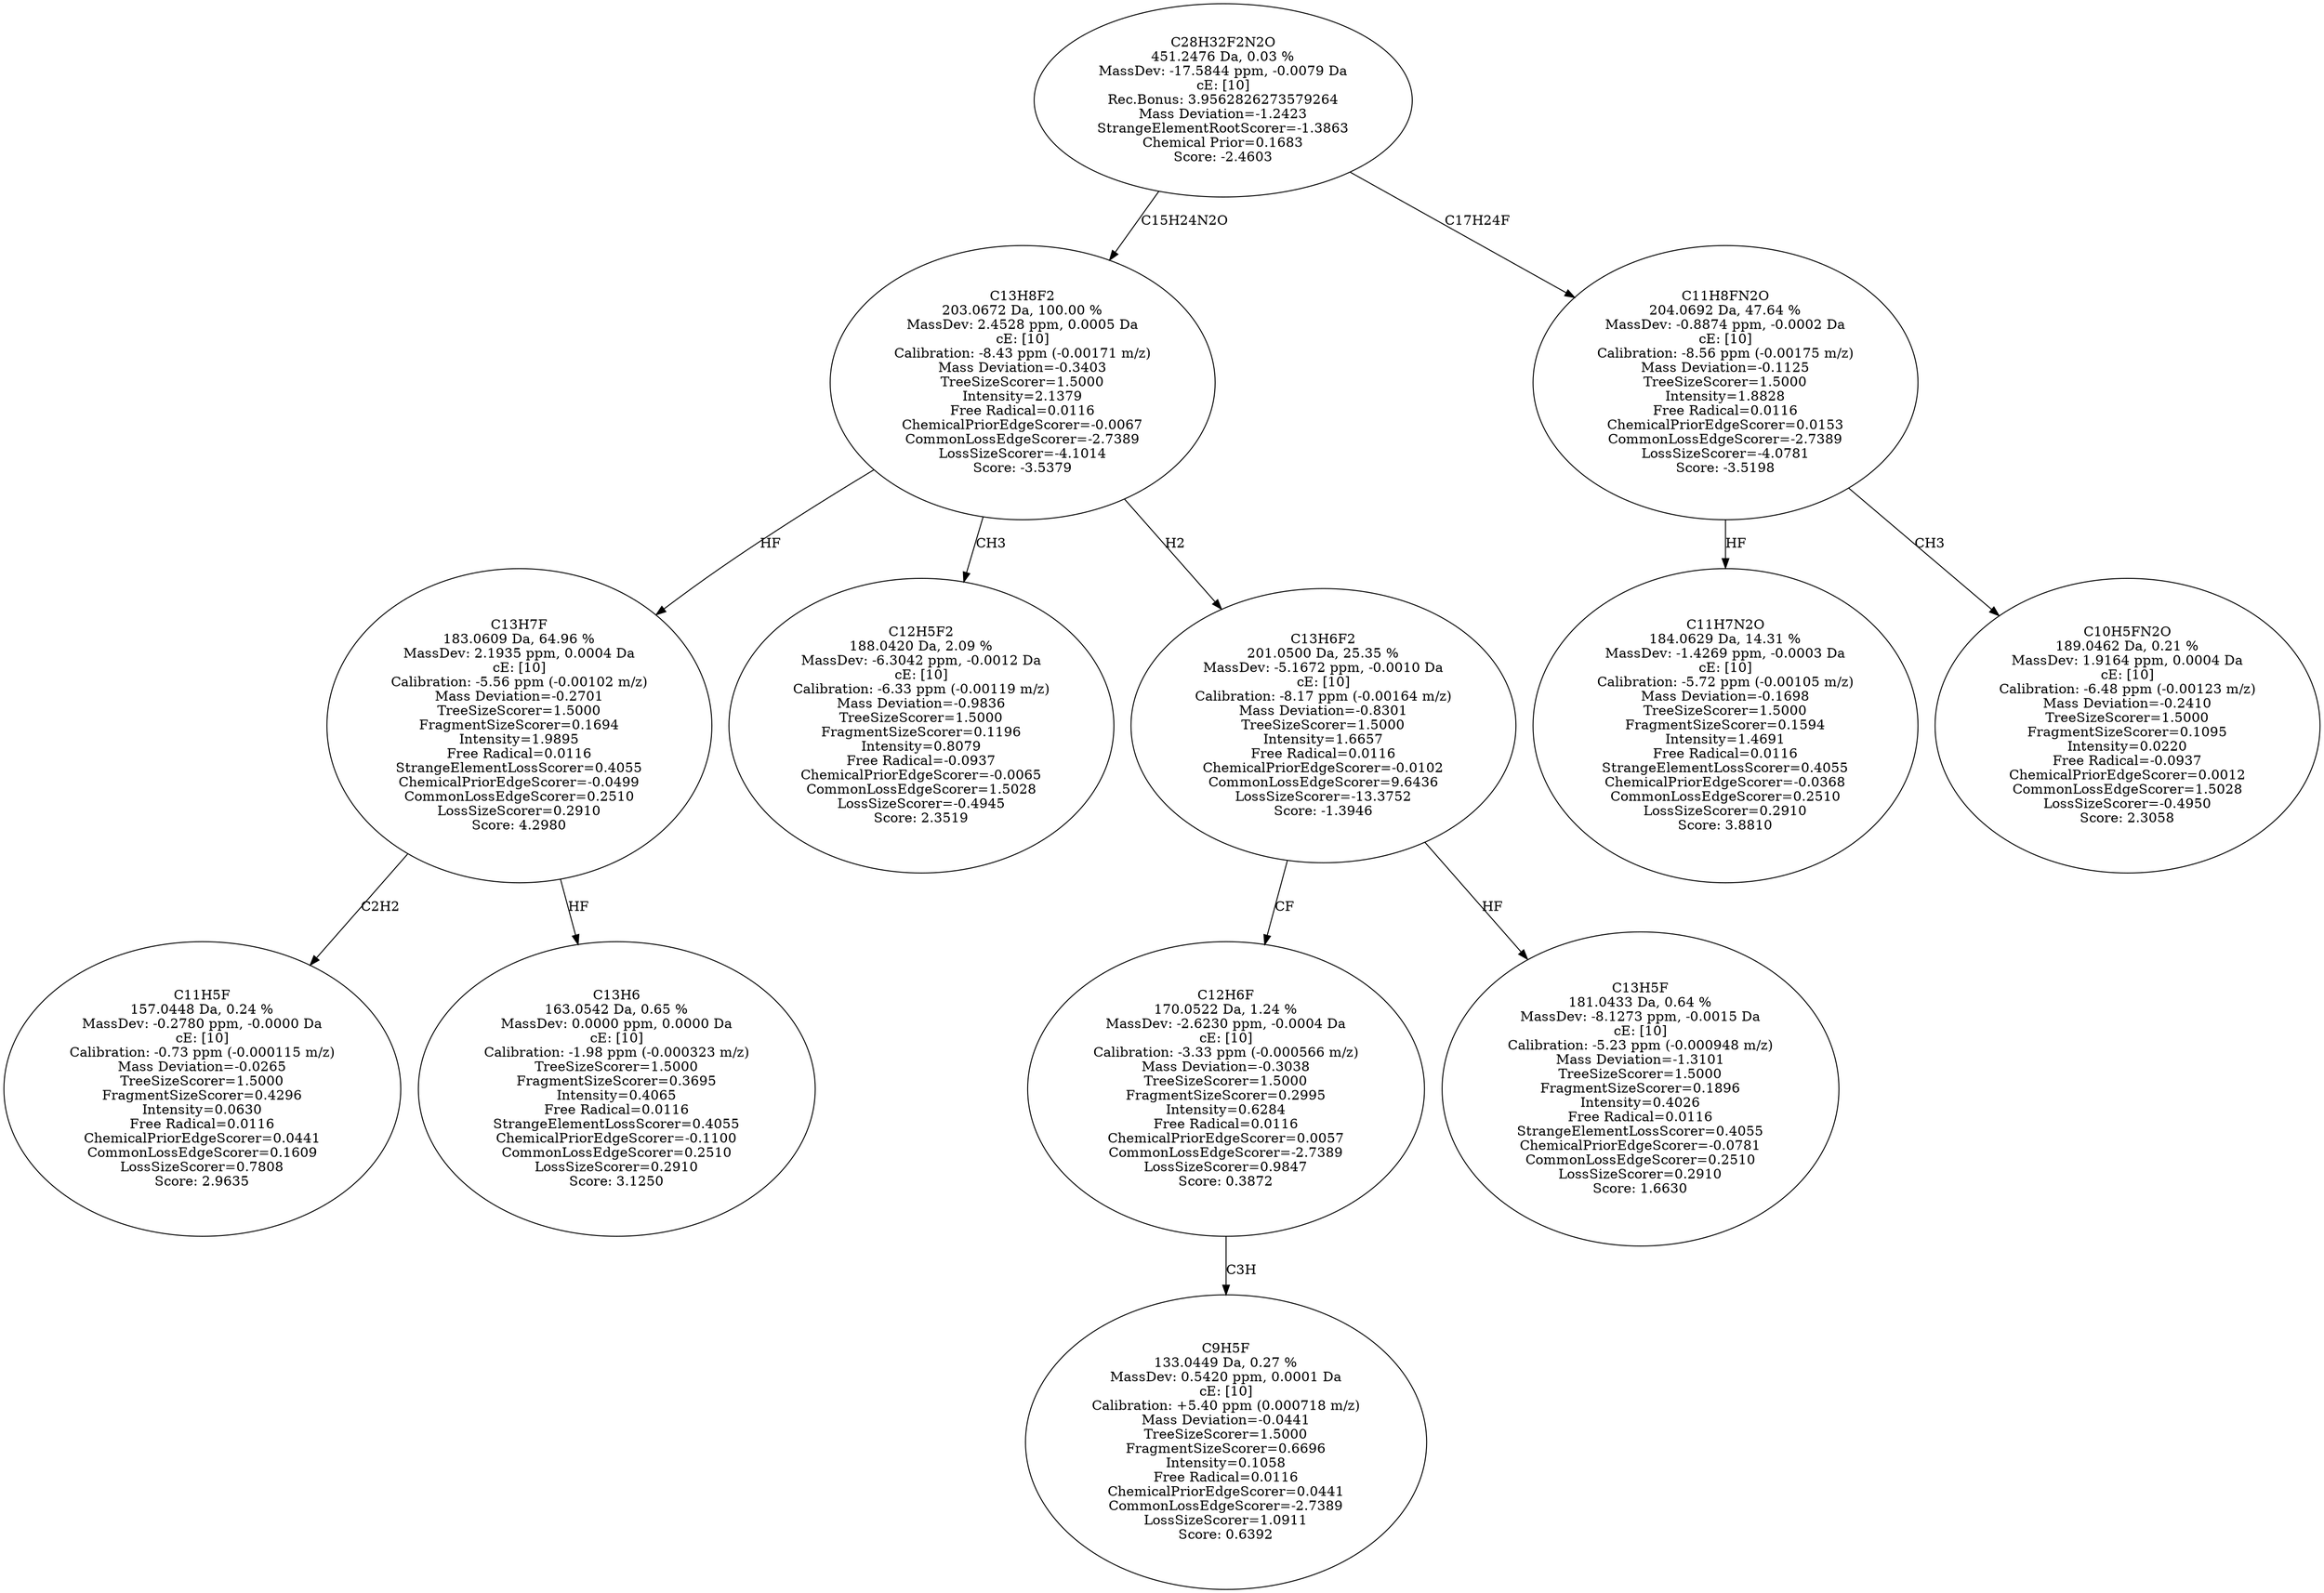 strict digraph {
v1 [label="C11H5F\n157.0448 Da, 0.24 %\nMassDev: -0.2780 ppm, -0.0000 Da\ncE: [10]\nCalibration: -0.73 ppm (-0.000115 m/z)\nMass Deviation=-0.0265\nTreeSizeScorer=1.5000\nFragmentSizeScorer=0.4296\nIntensity=0.0630\nFree Radical=0.0116\nChemicalPriorEdgeScorer=0.0441\nCommonLossEdgeScorer=0.1609\nLossSizeScorer=0.7808\nScore: 2.9635"];
v2 [label="C13H6\n163.0542 Da, 0.65 %\nMassDev: 0.0000 ppm, 0.0000 Da\ncE: [10]\nCalibration: -1.98 ppm (-0.000323 m/z)\nTreeSizeScorer=1.5000\nFragmentSizeScorer=0.3695\nIntensity=0.4065\nFree Radical=0.0116\nStrangeElementLossScorer=0.4055\nChemicalPriorEdgeScorer=-0.1100\nCommonLossEdgeScorer=0.2510\nLossSizeScorer=0.2910\nScore: 3.1250"];
v3 [label="C13H7F\n183.0609 Da, 64.96 %\nMassDev: 2.1935 ppm, 0.0004 Da\ncE: [10]\nCalibration: -5.56 ppm (-0.00102 m/z)\nMass Deviation=-0.2701\nTreeSizeScorer=1.5000\nFragmentSizeScorer=0.1694\nIntensity=1.9895\nFree Radical=0.0116\nStrangeElementLossScorer=0.4055\nChemicalPriorEdgeScorer=-0.0499\nCommonLossEdgeScorer=0.2510\nLossSizeScorer=0.2910\nScore: 4.2980"];
v4 [label="C12H5F2\n188.0420 Da, 2.09 %\nMassDev: -6.3042 ppm, -0.0012 Da\ncE: [10]\nCalibration: -6.33 ppm (-0.00119 m/z)\nMass Deviation=-0.9836\nTreeSizeScorer=1.5000\nFragmentSizeScorer=0.1196\nIntensity=0.8079\nFree Radical=-0.0937\nChemicalPriorEdgeScorer=-0.0065\nCommonLossEdgeScorer=1.5028\nLossSizeScorer=-0.4945\nScore: 2.3519"];
v5 [label="C9H5F\n133.0449 Da, 0.27 %\nMassDev: 0.5420 ppm, 0.0001 Da\ncE: [10]\nCalibration: +5.40 ppm (0.000718 m/z)\nMass Deviation=-0.0441\nTreeSizeScorer=1.5000\nFragmentSizeScorer=0.6696\nIntensity=0.1058\nFree Radical=0.0116\nChemicalPriorEdgeScorer=0.0441\nCommonLossEdgeScorer=-2.7389\nLossSizeScorer=1.0911\nScore: 0.6392"];
v6 [label="C12H6F\n170.0522 Da, 1.24 %\nMassDev: -2.6230 ppm, -0.0004 Da\ncE: [10]\nCalibration: -3.33 ppm (-0.000566 m/z)\nMass Deviation=-0.3038\nTreeSizeScorer=1.5000\nFragmentSizeScorer=0.2995\nIntensity=0.6284\nFree Radical=0.0116\nChemicalPriorEdgeScorer=0.0057\nCommonLossEdgeScorer=-2.7389\nLossSizeScorer=0.9847\nScore: 0.3872"];
v7 [label="C13H5F\n181.0433 Da, 0.64 %\nMassDev: -8.1273 ppm, -0.0015 Da\ncE: [10]\nCalibration: -5.23 ppm (-0.000948 m/z)\nMass Deviation=-1.3101\nTreeSizeScorer=1.5000\nFragmentSizeScorer=0.1896\nIntensity=0.4026\nFree Radical=0.0116\nStrangeElementLossScorer=0.4055\nChemicalPriorEdgeScorer=-0.0781\nCommonLossEdgeScorer=0.2510\nLossSizeScorer=0.2910\nScore: 1.6630"];
v8 [label="C13H6F2\n201.0500 Da, 25.35 %\nMassDev: -5.1672 ppm, -0.0010 Da\ncE: [10]\nCalibration: -8.17 ppm (-0.00164 m/z)\nMass Deviation=-0.8301\nTreeSizeScorer=1.5000\nIntensity=1.6657\nFree Radical=0.0116\nChemicalPriorEdgeScorer=-0.0102\nCommonLossEdgeScorer=9.6436\nLossSizeScorer=-13.3752\nScore: -1.3946"];
v9 [label="C13H8F2\n203.0672 Da, 100.00 %\nMassDev: 2.4528 ppm, 0.0005 Da\ncE: [10]\nCalibration: -8.43 ppm (-0.00171 m/z)\nMass Deviation=-0.3403\nTreeSizeScorer=1.5000\nIntensity=2.1379\nFree Radical=0.0116\nChemicalPriorEdgeScorer=-0.0067\nCommonLossEdgeScorer=-2.7389\nLossSizeScorer=-4.1014\nScore: -3.5379"];
v10 [label="C11H7N2O\n184.0629 Da, 14.31 %\nMassDev: -1.4269 ppm, -0.0003 Da\ncE: [10]\nCalibration: -5.72 ppm (-0.00105 m/z)\nMass Deviation=-0.1698\nTreeSizeScorer=1.5000\nFragmentSizeScorer=0.1594\nIntensity=1.4691\nFree Radical=0.0116\nStrangeElementLossScorer=0.4055\nChemicalPriorEdgeScorer=-0.0368\nCommonLossEdgeScorer=0.2510\nLossSizeScorer=0.2910\nScore: 3.8810"];
v11 [label="C10H5FN2O\n189.0462 Da, 0.21 %\nMassDev: 1.9164 ppm, 0.0004 Da\ncE: [10]\nCalibration: -6.48 ppm (-0.00123 m/z)\nMass Deviation=-0.2410\nTreeSizeScorer=1.5000\nFragmentSizeScorer=0.1095\nIntensity=0.0220\nFree Radical=-0.0937\nChemicalPriorEdgeScorer=0.0012\nCommonLossEdgeScorer=1.5028\nLossSizeScorer=-0.4950\nScore: 2.3058"];
v12 [label="C11H8FN2O\n204.0692 Da, 47.64 %\nMassDev: -0.8874 ppm, -0.0002 Da\ncE: [10]\nCalibration: -8.56 ppm (-0.00175 m/z)\nMass Deviation=-0.1125\nTreeSizeScorer=1.5000\nIntensity=1.8828\nFree Radical=0.0116\nChemicalPriorEdgeScorer=0.0153\nCommonLossEdgeScorer=-2.7389\nLossSizeScorer=-4.0781\nScore: -3.5198"];
v13 [label="C28H32F2N2O\n451.2476 Da, 0.03 %\nMassDev: -17.5844 ppm, -0.0079 Da\ncE: [10]\nRec.Bonus: 3.9562826273579264\nMass Deviation=-1.2423\nStrangeElementRootScorer=-1.3863\nChemical Prior=0.1683\nScore: -2.4603"];
v3 -> v1 [label="C2H2"];
v3 -> v2 [label="HF"];
v9 -> v3 [label="HF"];
v9 -> v4 [label="CH3"];
v6 -> v5 [label="C3H"];
v8 -> v6 [label="CF"];
v8 -> v7 [label="HF"];
v9 -> v8 [label="H2"];
v13 -> v9 [label="C15H24N2O"];
v12 -> v10 [label="HF"];
v12 -> v11 [label="CH3"];
v13 -> v12 [label="C17H24F"];
}